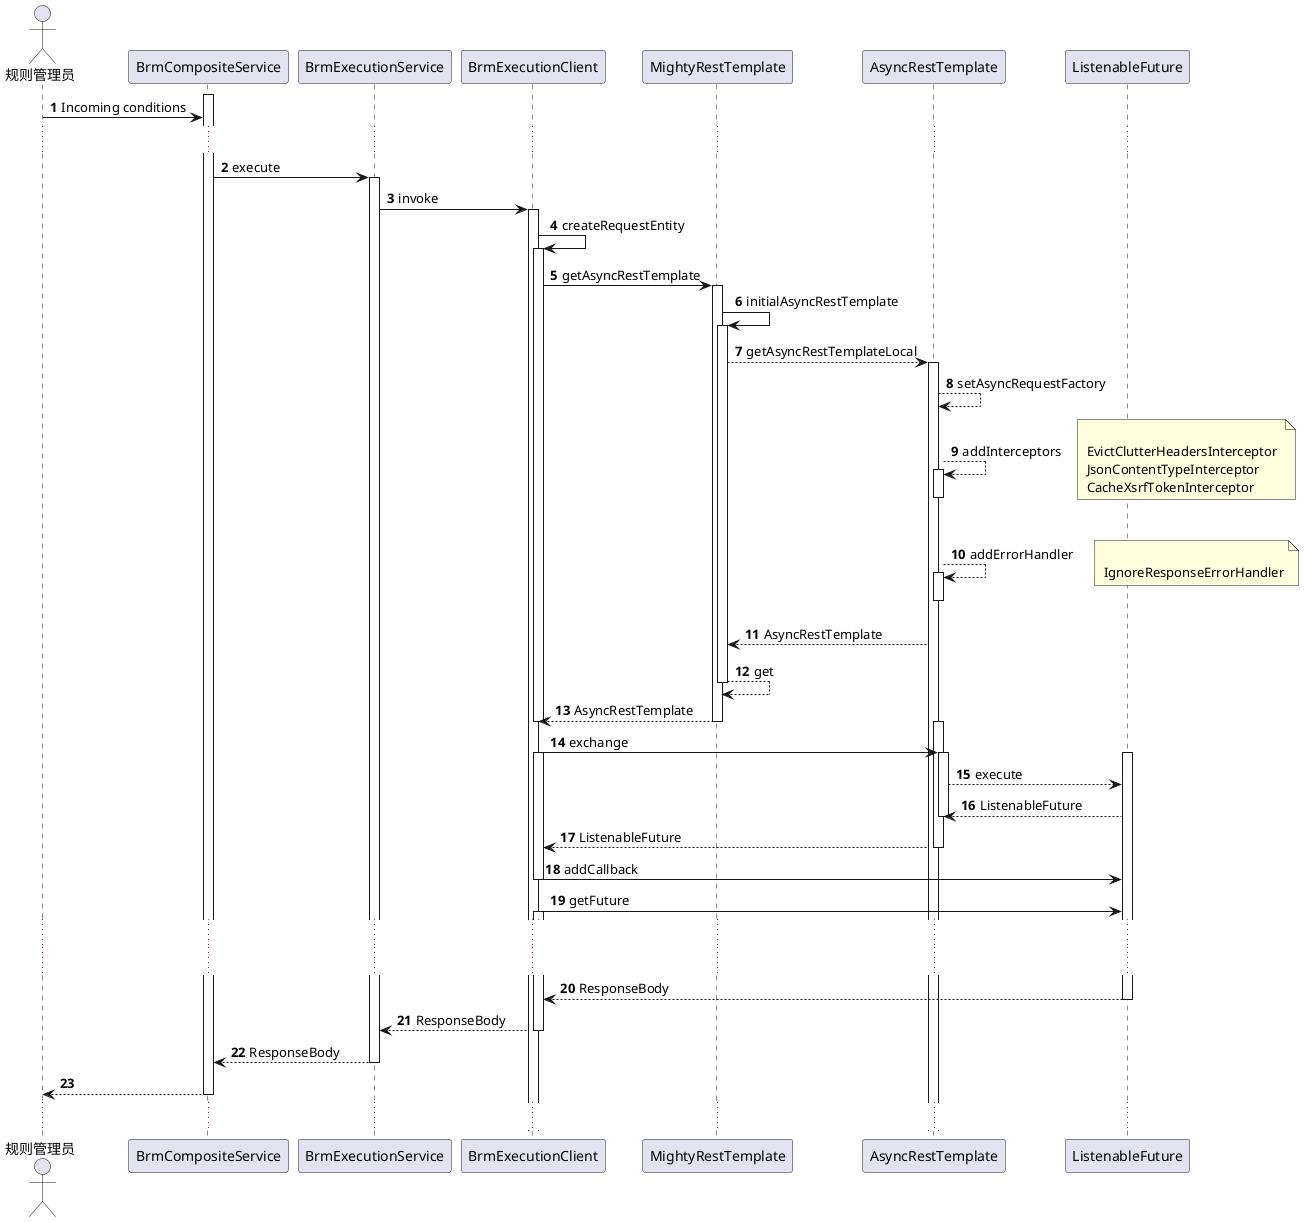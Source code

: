 @startuml
autonumber

actor 规则管理员 as Admin
activate BrmCompositeService
Admin -> BrmCompositeService: Incoming conditions
...
BrmCompositeService -> BrmExecutionService: execute
activate BrmExecutionService

BrmExecutionService -> BrmExecutionClient: invoke
activate BrmExecutionClient


BrmExecutionClient -> BrmExecutionClient: createRequestEntity
activate BrmExecutionClient

BrmExecutionClient -> MightyRestTemplate: getAsyncRestTemplate
activate MightyRestTemplate

MightyRestTemplate -> MightyRestTemplate: initialAsyncRestTemplate
activate MightyRestTemplate

MightyRestTemplate --> AsyncRestTemplate: getAsyncRestTemplateLocal

activate AsyncRestTemplate
AsyncRestTemplate --> AsyncRestTemplate: setAsyncRequestFactory


AsyncRestTemplate --> AsyncRestTemplate: addInterceptors
activate AsyncRestTemplate
note right: \n EvictClutterHeadersInterceptor \n JsonContentTypeInterceptor \n CacheXsrfTokenInterceptor
deactivate AsyncRestTemplate

AsyncRestTemplate --> AsyncRestTemplate: addErrorHandler
activate AsyncRestTemplate
note right: \n IgnoreResponseErrorHandler
deactivate AsyncRestTemplate

AsyncRestTemplate --> MightyRestTemplate: AsyncRestTemplate

MightyRestTemplate --> MightyRestTemplate: get
deactivate MightyRestTemplate

MightyRestTemplate --> BrmExecutionClient: AsyncRestTemplate
deactivate MightyRestTemplate

deactivate BrmExecutionClient

activate AsyncRestTemplate
BrmExecutionClient -> AsyncRestTemplate: exchange
activate ListenableFuture

activate BrmExecutionClient

activate AsyncRestTemplate
AsyncRestTemplate --> ListenableFuture: execute
ListenableFuture --> AsyncRestTemplate: ListenableFuture

deactivate AsyncRestTemplate

AsyncRestTemplate --> BrmExecutionClient: ListenableFuture
deactivate AsyncRestTemplate

BrmExecutionClient -> ListenableFuture: addCallback

deactivate BrmExecutionClient

BrmExecutionClient -> ListenableFuture: getFuture
activate BrmExecutionClient
...
...
ListenableFuture --> BrmExecutionClient: ResponseBody
deactivate ListenableFuture

BrmExecutionClient --> BrmExecutionService: ResponseBody
deactivate BrmExecutionClient

BrmExecutionService --> BrmCompositeService: ResponseBody
deactivate BrmExecutionService

BrmCompositeService --> Admin
deactivate BrmCompositeService
...
@enduml
